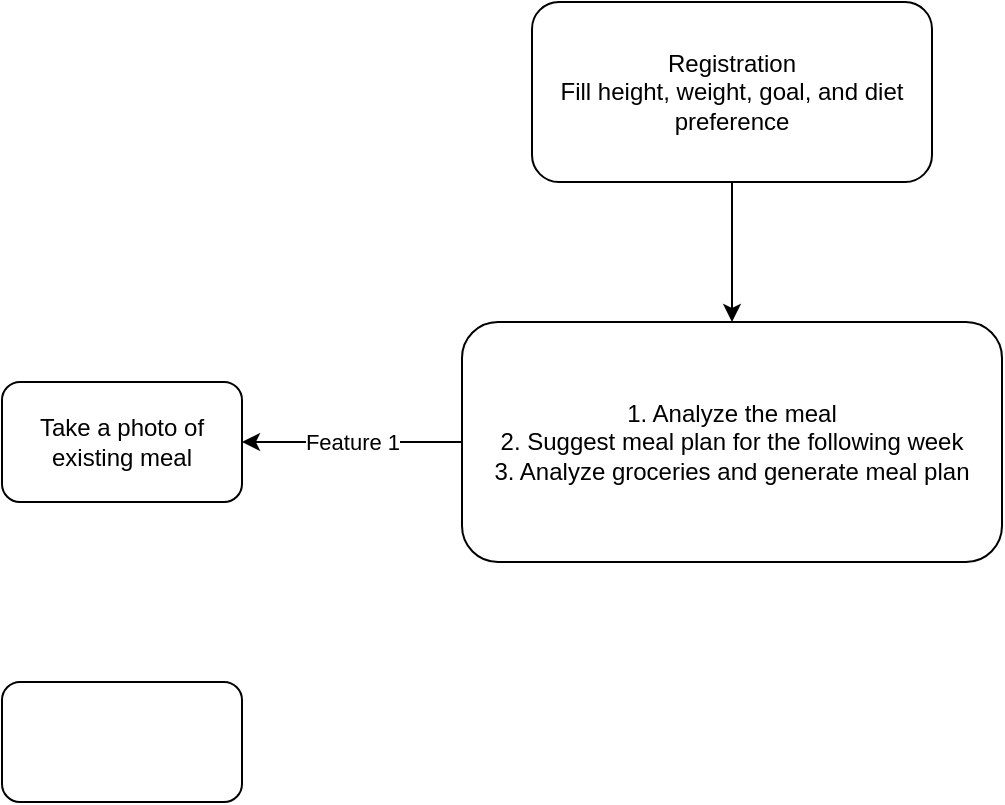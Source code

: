 <mxfile version="24.8.3">
  <diagram id="C5RBs43oDa-KdzZeNtuy" name="Page-1">
    <mxGraphModel dx="984" dy="658" grid="1" gridSize="10" guides="1" tooltips="1" connect="1" arrows="1" fold="1" page="1" pageScale="1" pageWidth="827" pageHeight="1169" math="0" shadow="0">
      <root>
        <mxCell id="WIyWlLk6GJQsqaUBKTNV-0" />
        <mxCell id="WIyWlLk6GJQsqaUBKTNV-1" parent="WIyWlLk6GJQsqaUBKTNV-0" />
        <mxCell id="HEasWuCLrtM_OaEN57CB-7" style="edgeStyle=orthogonalEdgeStyle;rounded=0;orthogonalLoop=1;jettySize=auto;html=1;entryX=0.5;entryY=0;entryDx=0;entryDy=0;" edge="1" parent="WIyWlLk6GJQsqaUBKTNV-1" source="HEasWuCLrtM_OaEN57CB-1" target="HEasWuCLrtM_OaEN57CB-2">
          <mxGeometry relative="1" as="geometry" />
        </mxCell>
        <mxCell id="HEasWuCLrtM_OaEN57CB-1" value="Registration&lt;div&gt;&lt;span style=&quot;text-align: left;&quot;&gt;Fill height, weight, goal, and diet preference&lt;/span&gt;&lt;/div&gt;" style="rounded=1;whiteSpace=wrap;html=1;" vertex="1" parent="WIyWlLk6GJQsqaUBKTNV-1">
          <mxGeometry x="305" y="60" width="200" height="90" as="geometry" />
        </mxCell>
        <mxCell id="HEasWuCLrtM_OaEN57CB-9" value="Feature 1" style="edgeStyle=orthogonalEdgeStyle;rounded=0;orthogonalLoop=1;jettySize=auto;html=1;entryX=1;entryY=0.5;entryDx=0;entryDy=0;" edge="1" parent="WIyWlLk6GJQsqaUBKTNV-1" source="HEasWuCLrtM_OaEN57CB-2" target="HEasWuCLrtM_OaEN57CB-8">
          <mxGeometry relative="1" as="geometry" />
        </mxCell>
        <mxCell id="HEasWuCLrtM_OaEN57CB-2" value="1. Analyze the meal&lt;div&gt;2. Suggest meal plan for the following week&lt;/div&gt;&lt;div&gt;3. Analyze groceries and generate meal plan&lt;/div&gt;" style="rounded=1;whiteSpace=wrap;html=1;" vertex="1" parent="WIyWlLk6GJQsqaUBKTNV-1">
          <mxGeometry x="270" y="220" width="270" height="120" as="geometry" />
        </mxCell>
        <mxCell id="HEasWuCLrtM_OaEN57CB-8" value="Take a photo of existing meal" style="rounded=1;whiteSpace=wrap;html=1;" vertex="1" parent="WIyWlLk6GJQsqaUBKTNV-1">
          <mxGeometry x="40" y="250" width="120" height="60" as="geometry" />
        </mxCell>
        <mxCell id="HEasWuCLrtM_OaEN57CB-10" value="" style="rounded=1;whiteSpace=wrap;html=1;" vertex="1" parent="WIyWlLk6GJQsqaUBKTNV-1">
          <mxGeometry x="40" y="400" width="120" height="60" as="geometry" />
        </mxCell>
      </root>
    </mxGraphModel>
  </diagram>
</mxfile>
